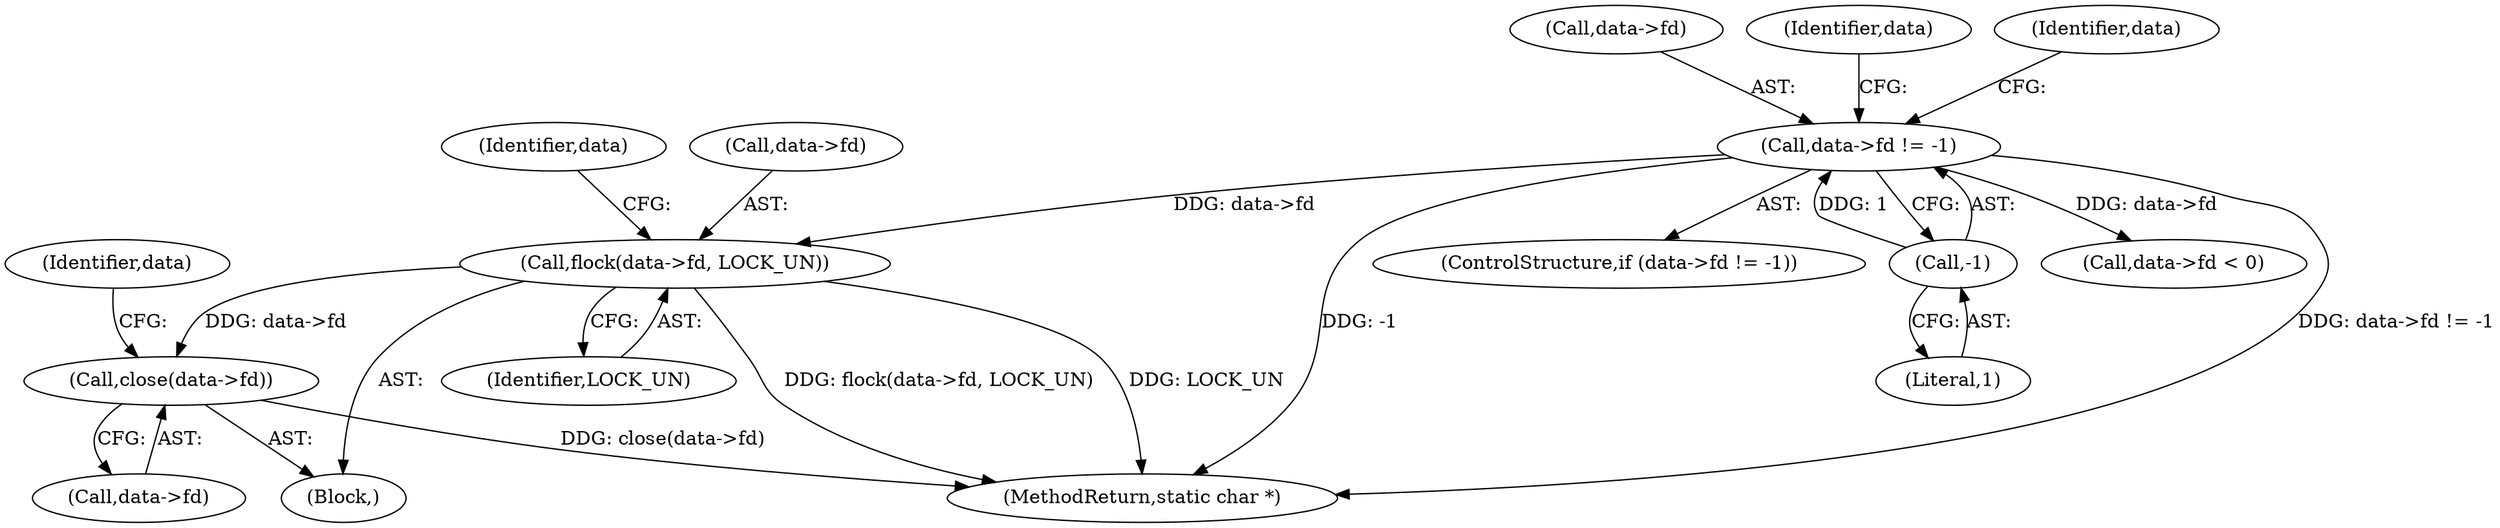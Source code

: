 digraph "0_php_25e8fcc88fa20dc9d4c47184471003f436927cde@API" {
"1000328" [label="(Call,flock(data->fd, LOCK_UN))"];
"1000321" [label="(Call,data->fd != -1)"];
"1000325" [label="(Call,-1)"];
"1000333" [label="(Call,close(data->fd))"];
"1000333" [label="(Call,close(data->fd))"];
"1000335" [label="(Identifier,data)"];
"1000347" [label="(Call,data->fd < 0)"];
"1000326" [label="(Literal,1)"];
"1000332" [label="(Identifier,LOCK_UN)"];
"1000322" [label="(Call,data->fd)"];
"1000321" [label="(Call,data->fd != -1)"];
"1000330" [label="(Identifier,data)"];
"1000329" [label="(Call,data->fd)"];
"1000339" [label="(Identifier,data)"];
"1000504" [label="(MethodReturn,static char *)"];
"1000320" [label="(ControlStructure,if (data->fd != -1))"];
"1000325" [label="(Call,-1)"];
"1000334" [label="(Call,data->fd)"];
"1000349" [label="(Identifier,data)"];
"1000328" [label="(Call,flock(data->fd, LOCK_UN))"];
"1000327" [label="(Block,)"];
"1000328" -> "1000327"  [label="AST: "];
"1000328" -> "1000332"  [label="CFG: "];
"1000329" -> "1000328"  [label="AST: "];
"1000332" -> "1000328"  [label="AST: "];
"1000335" -> "1000328"  [label="CFG: "];
"1000328" -> "1000504"  [label="DDG: LOCK_UN"];
"1000328" -> "1000504"  [label="DDG: flock(data->fd, LOCK_UN)"];
"1000321" -> "1000328"  [label="DDG: data->fd"];
"1000328" -> "1000333"  [label="DDG: data->fd"];
"1000321" -> "1000320"  [label="AST: "];
"1000321" -> "1000325"  [label="CFG: "];
"1000322" -> "1000321"  [label="AST: "];
"1000325" -> "1000321"  [label="AST: "];
"1000330" -> "1000321"  [label="CFG: "];
"1000349" -> "1000321"  [label="CFG: "];
"1000321" -> "1000504"  [label="DDG: -1"];
"1000321" -> "1000504"  [label="DDG: data->fd != -1"];
"1000325" -> "1000321"  [label="DDG: 1"];
"1000321" -> "1000347"  [label="DDG: data->fd"];
"1000325" -> "1000326"  [label="CFG: "];
"1000326" -> "1000325"  [label="AST: "];
"1000333" -> "1000327"  [label="AST: "];
"1000333" -> "1000334"  [label="CFG: "];
"1000334" -> "1000333"  [label="AST: "];
"1000339" -> "1000333"  [label="CFG: "];
"1000333" -> "1000504"  [label="DDG: close(data->fd)"];
}
